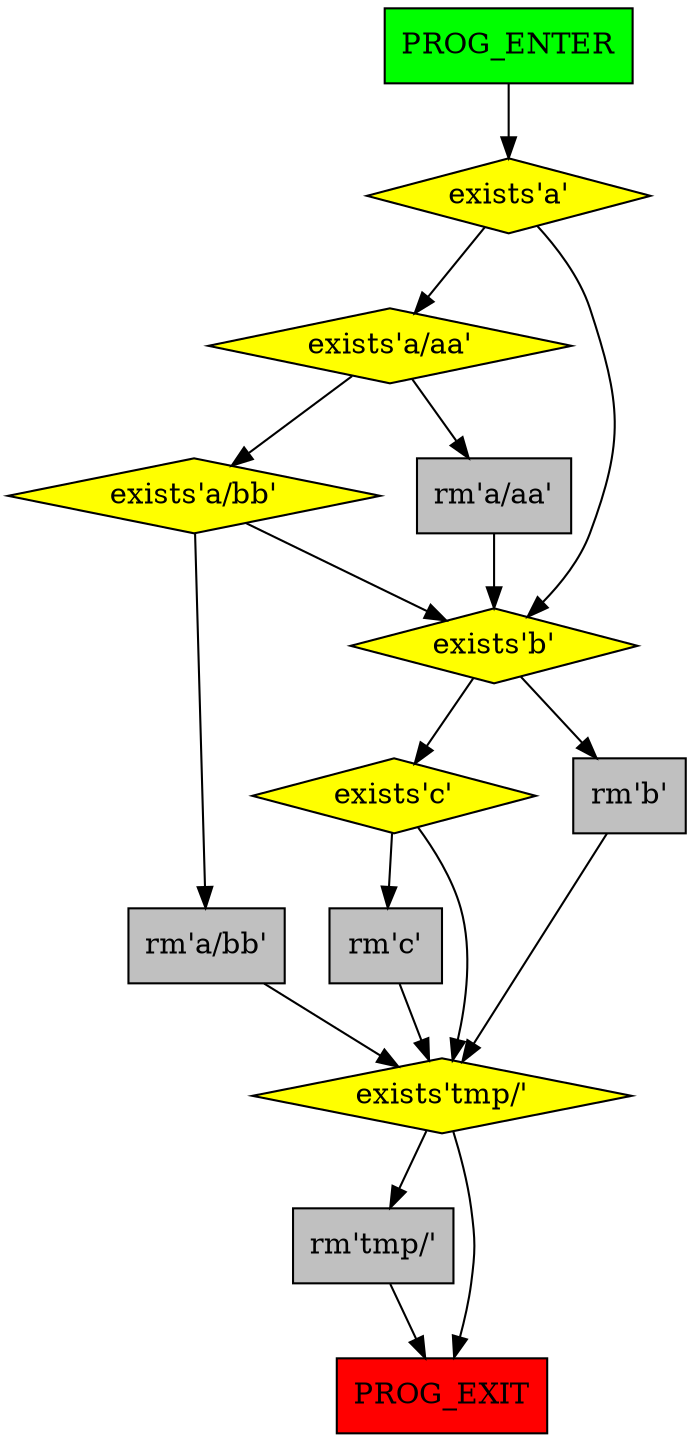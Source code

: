 digraph G {
    9[label="PROG_ENTER",shape=mbox,fillcolor=green,style=filled];
    10[label="exists'a'",shape=diamond,fillcolor=yellow,style=filled];
    11[label="exists'a/aa'",shape=diamond,fillcolor=yellow,style=filled];
    12[label="rm'a/aa'",shape=box,fillcolor=gray,style=filled];
    15[label="exists'b'",shape=diamond,fillcolor=yellow,style=filled];
    16[label="rm'b'",shape=box,fillcolor=gray,style=filled];
    19[label="exists'tmp/'",shape=diamond,fillcolor=yellow,style=filled];
    20[label="rm'tmp/'",shape=box,fillcolor=gray,style=filled];
    21[label="PROG_EXIT",shape=mbox,fillcolor=red,style=filled];
    17[label="exists'c'",shape=diamond,fillcolor=yellow,style=filled];
    18[label="rm'c'",shape=box,fillcolor=gray,style=filled];
    13[label="exists'a/bb'",shape=diamond,fillcolor=yellow,style=filled];
    14[label="rm'a/bb'",shape=box,fillcolor=gray,style=filled];

    9 -> 10;
    10 -> 11;
    10 -> 15;
    11 -> 12;
    11 -> 13;
    12 -> 15;
    15 -> 16;
    15 -> 17;
    16 -> 19;
    19 -> 20;
    19 -> 21;
    20 -> 21;
    17 -> 18;
    17 -> 19;
    18 -> 19;
    13 -> 14;
    13 -> 15;
    14 -> 19;
}
